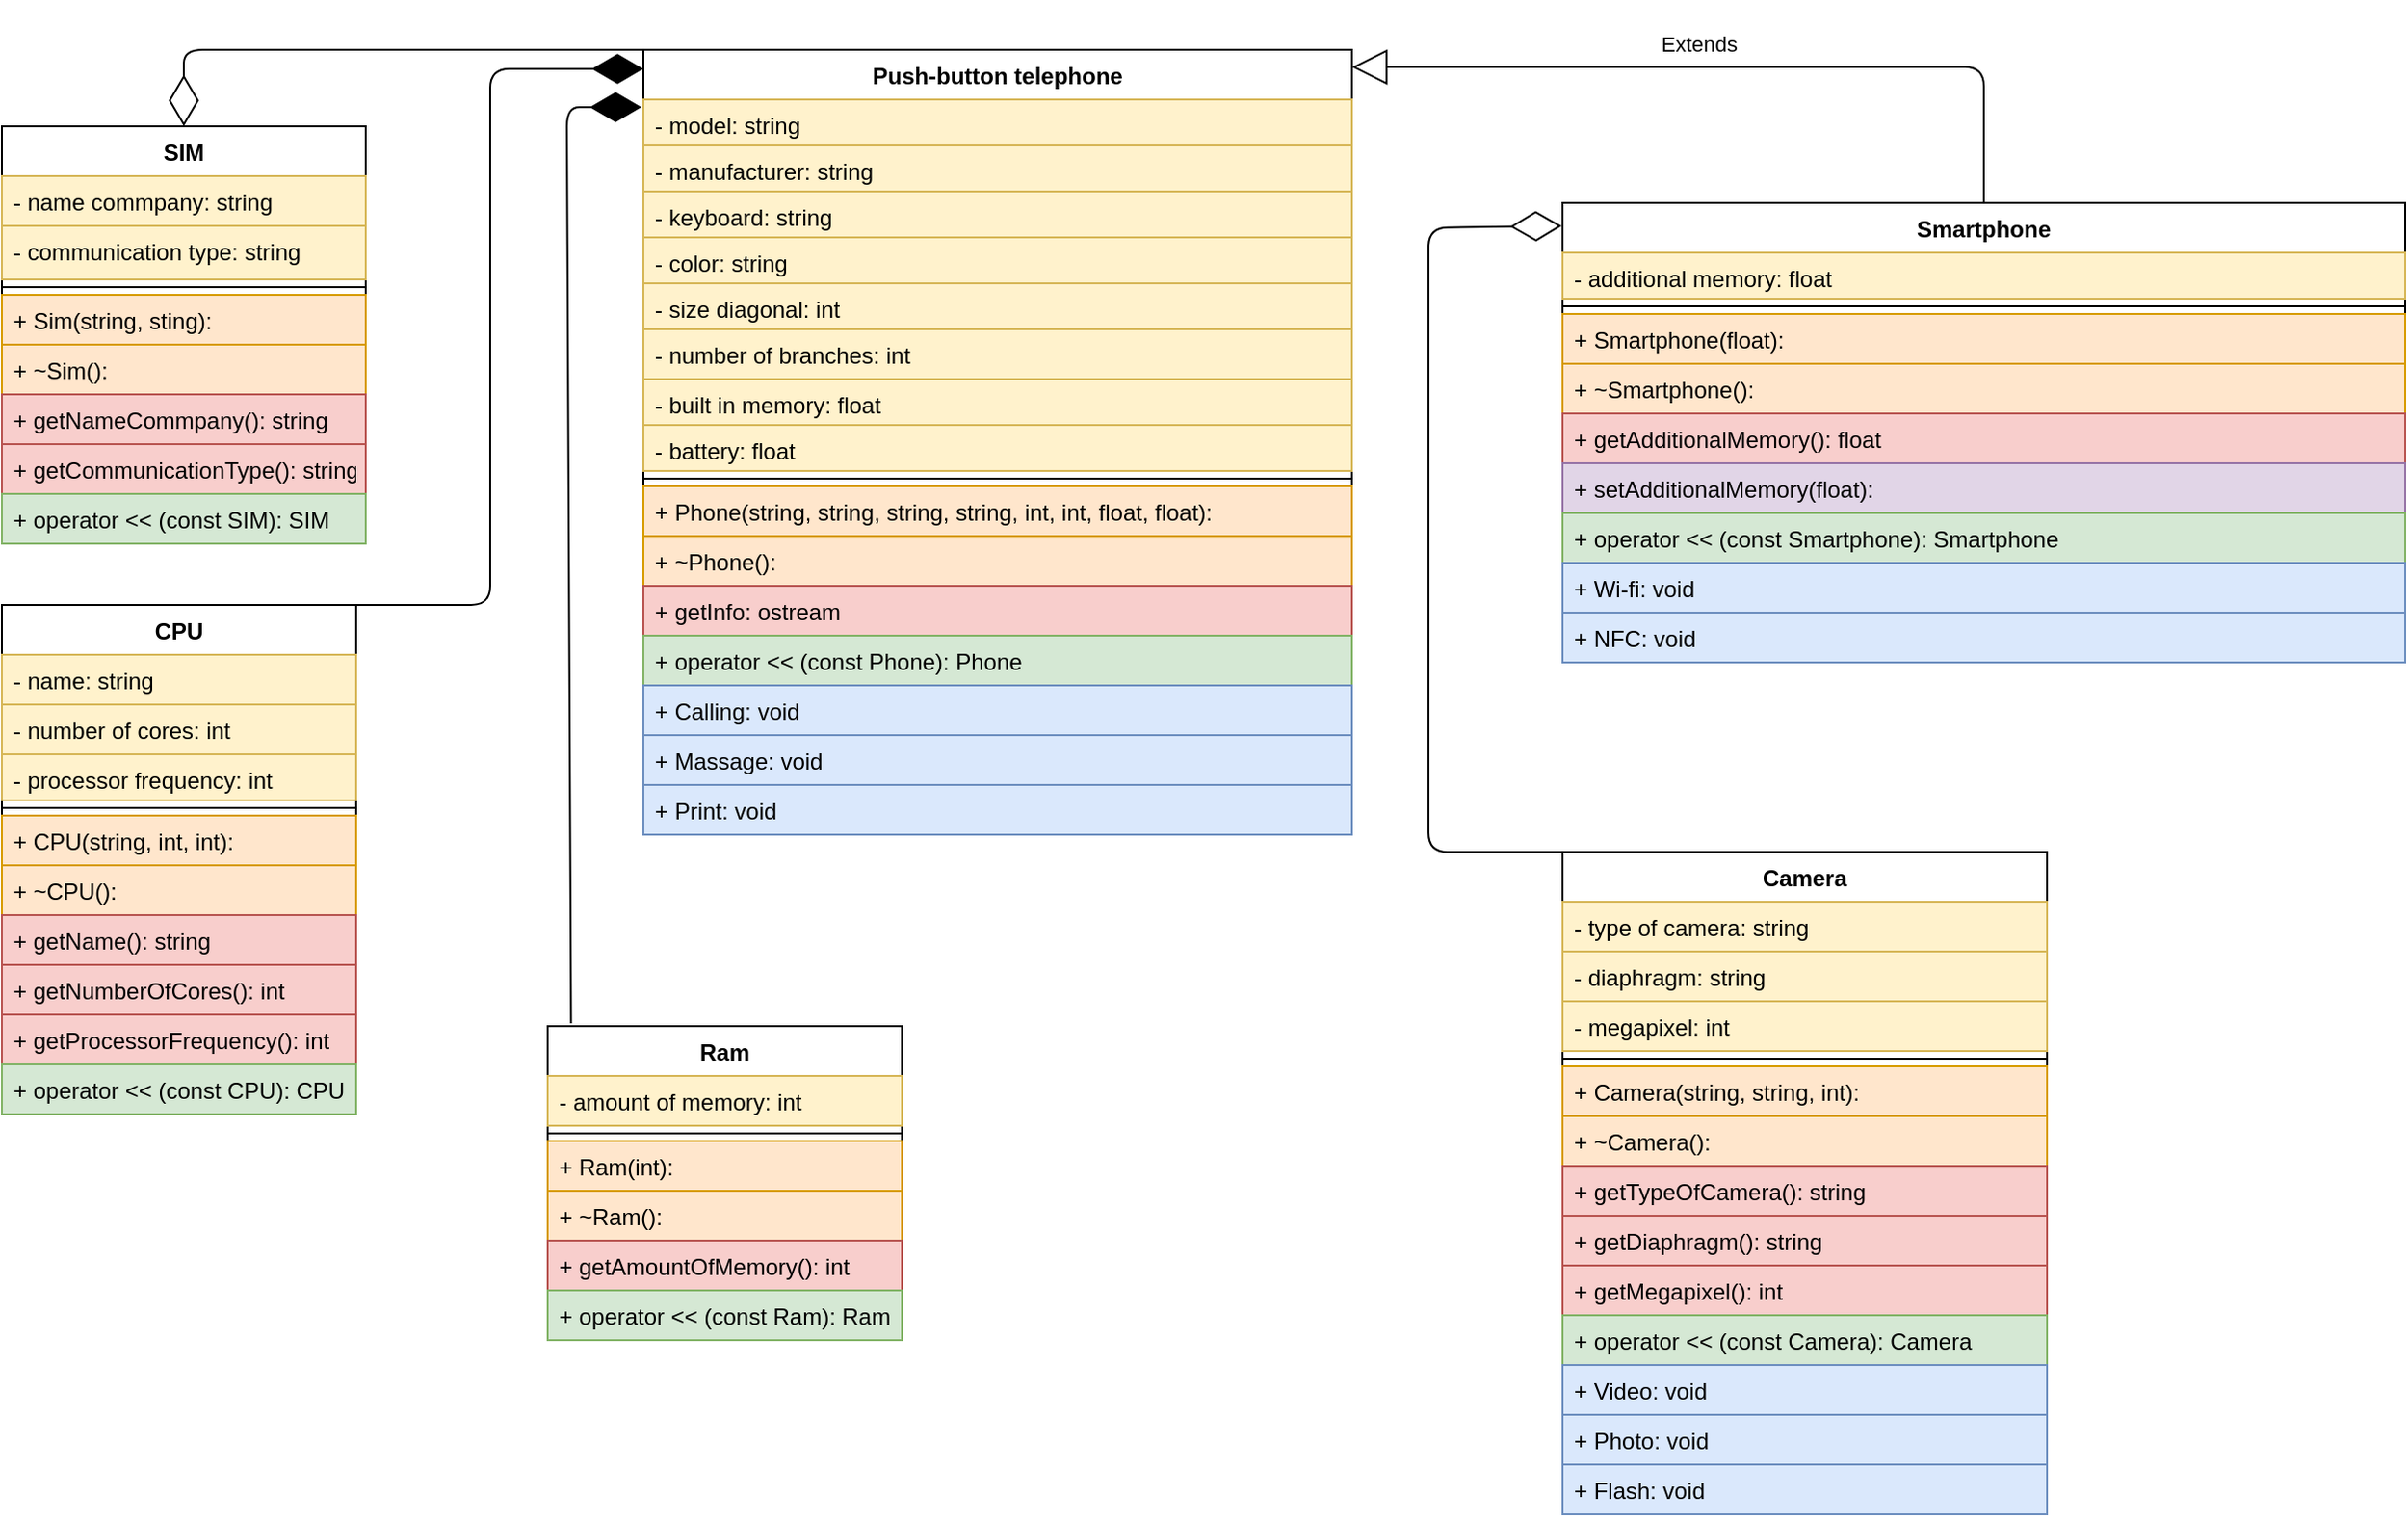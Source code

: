 <mxfile version="15.0.6" type="github">
  <diagram id="F21ok7XsABWBPGmn5AMb" name="Page-1">
    <mxGraphModel dx="1378" dy="805" grid="1" gridSize="10" guides="1" tooltips="1" connect="1" arrows="1" fold="1" page="1" pageScale="1" pageWidth="827" pageHeight="1169" math="0" shadow="0">
      <root>
        <mxCell id="0" />
        <mxCell id="1" parent="0" />
        <mxCell id="DW1zTYUPk1yzJtgpSkxL-1" value="Push-button telephone" style="swimlane;fontStyle=1;align=center;verticalAlign=top;childLayout=stackLayout;horizontal=1;startSize=26;horizontalStack=0;resizeParent=1;resizeParentMax=0;resizeLast=0;collapsible=1;marginBottom=0;" parent="1" vertex="1">
          <mxGeometry x="400" y="80" width="370" height="410" as="geometry" />
        </mxCell>
        <mxCell id="DW1zTYUPk1yzJtgpSkxL-51" value="- model: string" style="text;strokeColor=#d6b656;fillColor=#fff2cc;align=left;verticalAlign=top;spacingLeft=4;spacingRight=4;overflow=hidden;rotatable=0;points=[[0,0.5],[1,0.5]];portConstraint=eastwest;" parent="DW1zTYUPk1yzJtgpSkxL-1" vertex="1">
          <mxGeometry y="26" width="370" height="24" as="geometry" />
        </mxCell>
        <mxCell id="DW1zTYUPk1yzJtgpSkxL-52" value="- manufacturer: string" style="text;strokeColor=#d6b656;fillColor=#fff2cc;align=left;verticalAlign=top;spacingLeft=4;spacingRight=4;overflow=hidden;rotatable=0;points=[[0,0.5],[1,0.5]];portConstraint=eastwest;" parent="DW1zTYUPk1yzJtgpSkxL-1" vertex="1">
          <mxGeometry y="50" width="370" height="24" as="geometry" />
        </mxCell>
        <mxCell id="DW1zTYUPk1yzJtgpSkxL-63" value="- keyboard: string" style="text;strokeColor=#d6b656;fillColor=#fff2cc;align=left;verticalAlign=top;spacingLeft=4;spacingRight=4;overflow=hidden;rotatable=0;points=[[0,0.5],[1,0.5]];portConstraint=eastwest;" parent="DW1zTYUPk1yzJtgpSkxL-1" vertex="1">
          <mxGeometry y="74" width="370" height="24" as="geometry" />
        </mxCell>
        <mxCell id="DW1zTYUPk1yzJtgpSkxL-53" value="- сolor: string" style="text;strokeColor=#d6b656;fillColor=#fff2cc;align=left;verticalAlign=top;spacingLeft=4;spacingRight=4;overflow=hidden;rotatable=0;points=[[0,0.5],[1,0.5]];portConstraint=eastwest;" parent="DW1zTYUPk1yzJtgpSkxL-1" vertex="1">
          <mxGeometry y="98" width="370" height="24" as="geometry" />
        </mxCell>
        <mxCell id="DW1zTYUPk1yzJtgpSkxL-76" value="- size diagonal: int" style="text;strokeColor=#d6b656;fillColor=#fff2cc;align=left;verticalAlign=top;spacingLeft=4;spacingRight=4;overflow=hidden;rotatable=0;points=[[0,0.5],[1,0.5]];portConstraint=eastwest;" parent="DW1zTYUPk1yzJtgpSkxL-1" vertex="1">
          <mxGeometry y="122" width="370" height="24" as="geometry" />
        </mxCell>
        <mxCell id="DW1zTYUPk1yzJtgpSkxL-116" value="- number of branches: int" style="text;strokeColor=#d6b656;fillColor=#fff2cc;align=left;verticalAlign=top;spacingLeft=4;spacingRight=4;overflow=hidden;rotatable=0;points=[[0,0.5],[1,0.5]];portConstraint=eastwest;" parent="DW1zTYUPk1yzJtgpSkxL-1" vertex="1">
          <mxGeometry y="146" width="370" height="26" as="geometry" />
        </mxCell>
        <mxCell id="DW1zTYUPk1yzJtgpSkxL-58" value="- built in memory: float" style="text;strokeColor=#d6b656;fillColor=#fff2cc;align=left;verticalAlign=top;spacingLeft=4;spacingRight=4;overflow=hidden;rotatable=0;points=[[0,0.5],[1,0.5]];portConstraint=eastwest;" parent="DW1zTYUPk1yzJtgpSkxL-1" vertex="1">
          <mxGeometry y="172" width="370" height="24" as="geometry" />
        </mxCell>
        <mxCell id="DW1zTYUPk1yzJtgpSkxL-59" value="- battery: float" style="text;strokeColor=#d6b656;fillColor=#fff2cc;align=left;verticalAlign=top;spacingLeft=4;spacingRight=4;overflow=hidden;rotatable=0;points=[[0,0.5],[1,0.5]];portConstraint=eastwest;" parent="DW1zTYUPk1yzJtgpSkxL-1" vertex="1">
          <mxGeometry y="196" width="370" height="24" as="geometry" />
        </mxCell>
        <mxCell id="DW1zTYUPk1yzJtgpSkxL-3" value="" style="line;strokeWidth=1;fillColor=none;align=left;verticalAlign=middle;spacingTop=-1;spacingLeft=3;spacingRight=3;rotatable=0;labelPosition=right;points=[];portConstraint=eastwest;" parent="DW1zTYUPk1yzJtgpSkxL-1" vertex="1">
          <mxGeometry y="220" width="370" height="8" as="geometry" />
        </mxCell>
        <mxCell id="DW1zTYUPk1yzJtgpSkxL-61" value="+ Phone(string, string, string, string, int, int, float, float):" style="text;strokeColor=#d79b00;fillColor=#ffe6cc;align=left;verticalAlign=top;spacingLeft=4;spacingRight=4;overflow=hidden;rotatable=0;points=[[0,0.5],[1,0.5]];portConstraint=eastwest;" parent="DW1zTYUPk1yzJtgpSkxL-1" vertex="1">
          <mxGeometry y="228" width="370" height="26" as="geometry" />
        </mxCell>
        <mxCell id="DW1zTYUPk1yzJtgpSkxL-62" value="+ ~Phone():" style="text;strokeColor=#d79b00;fillColor=#ffe6cc;align=left;verticalAlign=top;spacingLeft=4;spacingRight=4;overflow=hidden;rotatable=0;points=[[0,0.5],[1,0.5]];portConstraint=eastwest;" parent="DW1zTYUPk1yzJtgpSkxL-1" vertex="1">
          <mxGeometry y="254" width="370" height="26" as="geometry" />
        </mxCell>
        <mxCell id="DW1zTYUPk1yzJtgpSkxL-99" value="+ getInfo: ostream" style="text;strokeColor=#b85450;fillColor=#f8cecc;align=left;verticalAlign=top;spacingLeft=4;spacingRight=4;overflow=hidden;rotatable=0;points=[[0,0.5],[1,0.5]];portConstraint=eastwest;" parent="DW1zTYUPk1yzJtgpSkxL-1" vertex="1">
          <mxGeometry y="280" width="370" height="26" as="geometry" />
        </mxCell>
        <mxCell id="DW1zTYUPk1yzJtgpSkxL-79" value="+ operator &lt;&lt; (const Phone): Phone" style="text;strokeColor=#82b366;fillColor=#d5e8d4;align=left;verticalAlign=top;spacingLeft=4;spacingRight=4;overflow=hidden;rotatable=0;points=[[0,0.5],[1,0.5]];portConstraint=eastwest;" parent="DW1zTYUPk1yzJtgpSkxL-1" vertex="1">
          <mxGeometry y="306" width="370" height="26" as="geometry" />
        </mxCell>
        <mxCell id="DW1zTYUPk1yzJtgpSkxL-80" value="+ Calling: void" style="text;strokeColor=#6c8ebf;fillColor=#dae8fc;align=left;verticalAlign=top;spacingLeft=4;spacingRight=4;overflow=hidden;rotatable=0;points=[[0,0.5],[1,0.5]];portConstraint=eastwest;" parent="DW1zTYUPk1yzJtgpSkxL-1" vertex="1">
          <mxGeometry y="332" width="370" height="26" as="geometry" />
        </mxCell>
        <mxCell id="DW1zTYUPk1yzJtgpSkxL-81" value="+ Massage: void" style="text;strokeColor=#6c8ebf;fillColor=#dae8fc;align=left;verticalAlign=top;spacingLeft=4;spacingRight=4;overflow=hidden;rotatable=0;points=[[0,0.5],[1,0.5]];portConstraint=eastwest;" parent="DW1zTYUPk1yzJtgpSkxL-1" vertex="1">
          <mxGeometry y="358" width="370" height="26" as="geometry" />
        </mxCell>
        <mxCell id="DW1zTYUPk1yzJtgpSkxL-82" value="+ Print: void" style="text;strokeColor=#6c8ebf;fillColor=#dae8fc;align=left;verticalAlign=top;spacingLeft=4;spacingRight=4;overflow=hidden;rotatable=0;points=[[0,0.5],[1,0.5]];portConstraint=eastwest;" parent="DW1zTYUPk1yzJtgpSkxL-1" vertex="1">
          <mxGeometry y="384" width="370" height="26" as="geometry" />
        </mxCell>
        <mxCell id="DW1zTYUPk1yzJtgpSkxL-15" value="Extends" style="endArrow=block;endSize=16;endFill=0;html=1;entryX=1;entryY=0.022;entryDx=0;entryDy=0;entryPerimeter=0;exitX=0.5;exitY=0;exitDx=0;exitDy=0;" parent="1" source="DW1zTYUPk1yzJtgpSkxL-16" target="DW1zTYUPk1yzJtgpSkxL-1" edge="1">
          <mxGeometry x="0.095" y="-12" width="160" relative="1" as="geometry">
            <mxPoint x="860" y="232" as="sourcePoint" />
            <mxPoint x="494" y="199" as="targetPoint" />
            <Array as="points">
              <mxPoint x="1100" y="89" />
            </Array>
            <mxPoint as="offset" />
          </mxGeometry>
        </mxCell>
        <mxCell id="DW1zTYUPk1yzJtgpSkxL-16" value="Smartphone" style="swimlane;fontStyle=1;align=center;verticalAlign=top;childLayout=stackLayout;horizontal=1;startSize=26;horizontalStack=0;resizeParent=1;resizeParentMax=0;resizeLast=0;collapsible=1;marginBottom=0;" parent="1" vertex="1">
          <mxGeometry x="880" y="160" width="440" height="240" as="geometry" />
        </mxCell>
        <mxCell id="DW1zTYUPk1yzJtgpSkxL-28" value="- additional memory: float" style="text;strokeColor=#d6b656;fillColor=#fff2cc;align=left;verticalAlign=top;spacingLeft=4;spacingRight=4;overflow=hidden;rotatable=0;points=[[0,0.5],[1,0.5]];portConstraint=eastwest;" parent="DW1zTYUPk1yzJtgpSkxL-16" vertex="1">
          <mxGeometry y="26" width="440" height="24" as="geometry" />
        </mxCell>
        <mxCell id="DW1zTYUPk1yzJtgpSkxL-30" value="" style="line;strokeWidth=1;fillColor=none;align=left;verticalAlign=middle;spacingTop=-1;spacingLeft=3;spacingRight=3;rotatable=0;labelPosition=right;points=[];portConstraint=eastwest;" parent="DW1zTYUPk1yzJtgpSkxL-16" vertex="1">
          <mxGeometry y="50" width="440" height="8" as="geometry" />
        </mxCell>
        <mxCell id="DW1zTYUPk1yzJtgpSkxL-32" value="+ Smartphone(float):" style="text;strokeColor=#d79b00;fillColor=#ffe6cc;align=left;verticalAlign=top;spacingLeft=4;spacingRight=4;overflow=hidden;rotatable=0;points=[[0,0.5],[1,0.5]];portConstraint=eastwest;" parent="DW1zTYUPk1yzJtgpSkxL-16" vertex="1">
          <mxGeometry y="58" width="440" height="26" as="geometry" />
        </mxCell>
        <mxCell id="DW1zTYUPk1yzJtgpSkxL-33" value="+ ~Smartphone():" style="text;strokeColor=#d79b00;fillColor=#ffe6cc;align=left;verticalAlign=top;spacingLeft=4;spacingRight=4;overflow=hidden;rotatable=0;points=[[0,0.5],[1,0.5]];portConstraint=eastwest;" parent="DW1zTYUPk1yzJtgpSkxL-16" vertex="1">
          <mxGeometry y="84" width="440" height="26" as="geometry" />
        </mxCell>
        <mxCell id="DW1zTYUPk1yzJtgpSkxL-41" value="+ getAdditionalMemory(): float" style="text;strokeColor=#b85450;fillColor=#f8cecc;align=left;verticalAlign=top;spacingLeft=4;spacingRight=4;overflow=hidden;rotatable=0;points=[[0,0.5],[1,0.5]];portConstraint=eastwest;" parent="DW1zTYUPk1yzJtgpSkxL-16" vertex="1">
          <mxGeometry y="110" width="440" height="26" as="geometry" />
        </mxCell>
        <mxCell id="DW1zTYUPk1yzJtgpSkxL-44" value="+ setAdditionalMemory(float): " style="text;strokeColor=#9673a6;fillColor=#e1d5e7;align=left;verticalAlign=top;spacingLeft=4;spacingRight=4;overflow=hidden;rotatable=0;points=[[0,0.5],[1,0.5]];portConstraint=eastwest;" parent="DW1zTYUPk1yzJtgpSkxL-16" vertex="1">
          <mxGeometry y="136" width="440" height="26" as="geometry" />
        </mxCell>
        <mxCell id="DW1zTYUPk1yzJtgpSkxL-45" value="+ operator &lt;&lt; (const Smartphone): Smartphone" style="text;strokeColor=#82b366;fillColor=#d5e8d4;align=left;verticalAlign=top;spacingLeft=4;spacingRight=4;overflow=hidden;rotatable=0;points=[[0,0.5],[1,0.5]];portConstraint=eastwest;" parent="DW1zTYUPk1yzJtgpSkxL-16" vertex="1">
          <mxGeometry y="162" width="440" height="26" as="geometry" />
        </mxCell>
        <mxCell id="KJhXsETaPEP8P74-jkec-22" value="+ Wi-fi: void" style="text;strokeColor=#6c8ebf;fillColor=#dae8fc;align=left;verticalAlign=top;spacingLeft=4;spacingRight=4;overflow=hidden;rotatable=0;points=[[0,0.5],[1,0.5]];portConstraint=eastwest;" vertex="1" parent="DW1zTYUPk1yzJtgpSkxL-16">
          <mxGeometry y="188" width="440" height="26" as="geometry" />
        </mxCell>
        <mxCell id="DW1zTYUPk1yzJtgpSkxL-50" value="+ NFC: void" style="text;strokeColor=#6c8ebf;fillColor=#dae8fc;align=left;verticalAlign=top;spacingLeft=4;spacingRight=4;overflow=hidden;rotatable=0;points=[[0,0.5],[1,0.5]];portConstraint=eastwest;" parent="DW1zTYUPk1yzJtgpSkxL-16" vertex="1">
          <mxGeometry y="214" width="440" height="26" as="geometry" />
        </mxCell>
        <mxCell id="DW1zTYUPk1yzJtgpSkxL-87" value="SIM" style="swimlane;fontStyle=1;align=center;verticalAlign=top;childLayout=stackLayout;horizontal=1;startSize=26;horizontalStack=0;resizeParent=1;resizeParentMax=0;resizeLast=0;collapsible=1;marginBottom=0;" parent="1" vertex="1">
          <mxGeometry x="65" y="120" width="190" height="218" as="geometry" />
        </mxCell>
        <mxCell id="DW1zTYUPk1yzJtgpSkxL-110" value="- name commpany: string" style="text;strokeColor=#d6b656;fillColor=#fff2cc;align=left;verticalAlign=top;spacingLeft=4;spacingRight=4;overflow=hidden;rotatable=0;points=[[0,0.5],[1,0.5]];portConstraint=eastwest;" parent="DW1zTYUPk1yzJtgpSkxL-87" vertex="1">
          <mxGeometry y="26" width="190" height="26" as="geometry" />
        </mxCell>
        <mxCell id="DW1zTYUPk1yzJtgpSkxL-91" value="- communication type: string" style="text;strokeColor=#d6b656;fillColor=#fff2cc;align=left;verticalAlign=top;spacingLeft=4;spacingRight=4;overflow=hidden;rotatable=0;points=[[0,0.5],[1,0.5]];portConstraint=eastwest;" parent="DW1zTYUPk1yzJtgpSkxL-87" vertex="1">
          <mxGeometry y="52" width="190" height="28" as="geometry" />
        </mxCell>
        <mxCell id="DW1zTYUPk1yzJtgpSkxL-89" value="" style="line;strokeWidth=1;fillColor=none;align=left;verticalAlign=middle;spacingTop=-1;spacingLeft=3;spacingRight=3;rotatable=0;labelPosition=right;points=[];portConstraint=eastwest;" parent="DW1zTYUPk1yzJtgpSkxL-87" vertex="1">
          <mxGeometry y="80" width="190" height="8" as="geometry" />
        </mxCell>
        <mxCell id="DW1zTYUPk1yzJtgpSkxL-97" value="+ Sim(string, sting):" style="text;strokeColor=#d79b00;fillColor=#ffe6cc;align=left;verticalAlign=top;spacingLeft=4;spacingRight=4;overflow=hidden;rotatable=0;points=[[0,0.5],[1,0.5]];portConstraint=eastwest;" parent="DW1zTYUPk1yzJtgpSkxL-87" vertex="1">
          <mxGeometry y="88" width="190" height="26" as="geometry" />
        </mxCell>
        <mxCell id="DW1zTYUPk1yzJtgpSkxL-98" value="+ ~Sim():" style="text;strokeColor=#d79b00;fillColor=#ffe6cc;align=left;verticalAlign=top;spacingLeft=4;spacingRight=4;overflow=hidden;rotatable=0;points=[[0,0.5],[1,0.5]];portConstraint=eastwest;" parent="DW1zTYUPk1yzJtgpSkxL-87" vertex="1">
          <mxGeometry y="114" width="190" height="26" as="geometry" />
        </mxCell>
        <mxCell id="DW1zTYUPk1yzJtgpSkxL-105" value="+ getNameCommpany(): string" style="text;strokeColor=#b85450;fillColor=#f8cecc;align=left;verticalAlign=top;spacingLeft=4;spacingRight=4;overflow=hidden;rotatable=0;points=[[0,0.5],[1,0.5]];portConstraint=eastwest;" parent="DW1zTYUPk1yzJtgpSkxL-87" vertex="1">
          <mxGeometry y="140" width="190" height="26" as="geometry" />
        </mxCell>
        <mxCell id="KJhXsETaPEP8P74-jkec-7" value="+ getCommunicationType(): string" style="text;strokeColor=#b85450;fillColor=#f8cecc;align=left;verticalAlign=top;spacingLeft=4;spacingRight=4;overflow=hidden;rotatable=0;points=[[0,0.5],[1,0.5]];portConstraint=eastwest;" vertex="1" parent="DW1zTYUPk1yzJtgpSkxL-87">
          <mxGeometry y="166" width="190" height="26" as="geometry" />
        </mxCell>
        <mxCell id="DW1zTYUPk1yzJtgpSkxL-95" value="+ operator &lt;&lt; (const SIM): SIM" style="text;strokeColor=#82b366;fillColor=#d5e8d4;align=left;verticalAlign=top;spacingLeft=4;spacingRight=4;overflow=hidden;rotatable=0;points=[[0,0.5],[1,0.5]];portConstraint=eastwest;" parent="DW1zTYUPk1yzJtgpSkxL-87" vertex="1">
          <mxGeometry y="192" width="190" height="26" as="geometry" />
        </mxCell>
        <mxCell id="DW1zTYUPk1yzJtgpSkxL-109" value="" style="endArrow=diamondThin;endFill=0;endSize=24;html=1;exitX=0;exitY=0;exitDx=0;exitDy=0;entryX=0.5;entryY=0;entryDx=0;entryDy=0;" parent="1" source="DW1zTYUPk1yzJtgpSkxL-1" target="DW1zTYUPk1yzJtgpSkxL-87" edge="1">
          <mxGeometry width="160" relative="1" as="geometry">
            <mxPoint x="470" y="90" as="sourcePoint" />
            <mxPoint x="320" y="170" as="targetPoint" />
            <Array as="points">
              <mxPoint x="320" y="80" />
              <mxPoint x="230" y="80" />
              <mxPoint x="160" y="80" />
            </Array>
          </mxGeometry>
        </mxCell>
        <mxCell id="DW1zTYUPk1yzJtgpSkxL-111" value="CPU" style="swimlane;fontStyle=1;align=center;verticalAlign=top;childLayout=stackLayout;horizontal=1;startSize=26;horizontalStack=0;resizeParent=1;resizeParentMax=0;resizeLast=0;collapsible=1;marginBottom=0;" parent="1" vertex="1">
          <mxGeometry x="65" y="370" width="185" height="266" as="geometry" />
        </mxCell>
        <mxCell id="DW1zTYUPk1yzJtgpSkxL-112" value="- name: string" style="text;strokeColor=#d6b656;fillColor=#fff2cc;align=left;verticalAlign=top;spacingLeft=4;spacingRight=4;overflow=hidden;rotatable=0;points=[[0,0.5],[1,0.5]];portConstraint=eastwest;" parent="DW1zTYUPk1yzJtgpSkxL-111" vertex="1">
          <mxGeometry y="26" width="185" height="26" as="geometry" />
        </mxCell>
        <mxCell id="DW1zTYUPk1yzJtgpSkxL-115" value="- number of cores: int" style="text;strokeColor=#d6b656;fillColor=#fff2cc;align=left;verticalAlign=top;spacingLeft=4;spacingRight=4;overflow=hidden;rotatable=0;points=[[0,0.5],[1,0.5]];portConstraint=eastwest;" parent="DW1zTYUPk1yzJtgpSkxL-111" vertex="1">
          <mxGeometry y="52" width="185" height="26" as="geometry" />
        </mxCell>
        <mxCell id="DW1zTYUPk1yzJtgpSkxL-117" value="- processor frequency: int" style="text;strokeColor=#d6b656;fillColor=#fff2cc;align=left;verticalAlign=top;spacingLeft=4;spacingRight=4;overflow=hidden;rotatable=0;points=[[0,0.5],[1,0.5]];portConstraint=eastwest;" parent="DW1zTYUPk1yzJtgpSkxL-111" vertex="1">
          <mxGeometry y="78" width="185" height="24" as="geometry" />
        </mxCell>
        <mxCell id="DW1zTYUPk1yzJtgpSkxL-113" value="" style="line;strokeWidth=1;fillColor=none;align=left;verticalAlign=middle;spacingTop=-1;spacingLeft=3;spacingRight=3;rotatable=0;labelPosition=right;points=[];portConstraint=eastwest;" parent="DW1zTYUPk1yzJtgpSkxL-111" vertex="1">
          <mxGeometry y="102" width="185" height="8" as="geometry" />
        </mxCell>
        <mxCell id="KJhXsETaPEP8P74-jkec-3" value="+ CPU(string, int, int):" style="text;strokeColor=#d79b00;fillColor=#ffe6cc;align=left;verticalAlign=top;spacingLeft=4;spacingRight=4;overflow=hidden;rotatable=0;points=[[0,0.5],[1,0.5]];portConstraint=eastwest;" vertex="1" parent="DW1zTYUPk1yzJtgpSkxL-111">
          <mxGeometry y="110" width="185" height="26" as="geometry" />
        </mxCell>
        <mxCell id="KJhXsETaPEP8P74-jkec-2" value="+ ~CPU():" style="text;strokeColor=#d79b00;fillColor=#ffe6cc;align=left;verticalAlign=top;spacingLeft=4;spacingRight=4;overflow=hidden;rotatable=0;points=[[0,0.5],[1,0.5]];portConstraint=eastwest;" vertex="1" parent="DW1zTYUPk1yzJtgpSkxL-111">
          <mxGeometry y="136" width="185" height="26" as="geometry" />
        </mxCell>
        <mxCell id="KJhXsETaPEP8P74-jkec-5" value="+ getName(): string" style="text;strokeColor=#b85450;fillColor=#f8cecc;align=left;verticalAlign=top;spacingLeft=4;spacingRight=4;overflow=hidden;rotatable=0;points=[[0,0.5],[1,0.5]];portConstraint=eastwest;" vertex="1" parent="DW1zTYUPk1yzJtgpSkxL-111">
          <mxGeometry y="162" width="185" height="26" as="geometry" />
        </mxCell>
        <mxCell id="KJhXsETaPEP8P74-jkec-8" value="+ getNumberOfCores(): int" style="text;strokeColor=#b85450;fillColor=#f8cecc;align=left;verticalAlign=top;spacingLeft=4;spacingRight=4;overflow=hidden;rotatable=0;points=[[0,0.5],[1,0.5]];portConstraint=eastwest;" vertex="1" parent="DW1zTYUPk1yzJtgpSkxL-111">
          <mxGeometry y="188" width="185" height="26" as="geometry" />
        </mxCell>
        <mxCell id="KJhXsETaPEP8P74-jkec-9" value="+ getProcessorFrequency(): int" style="text;strokeColor=#b85450;fillColor=#f8cecc;align=left;verticalAlign=top;spacingLeft=4;spacingRight=4;overflow=hidden;rotatable=0;points=[[0,0.5],[1,0.5]];portConstraint=eastwest;" vertex="1" parent="DW1zTYUPk1yzJtgpSkxL-111">
          <mxGeometry y="214" width="185" height="26" as="geometry" />
        </mxCell>
        <mxCell id="KJhXsETaPEP8P74-jkec-6" value="+ operator &lt;&lt; (const CPU): CPU" style="text;strokeColor=#82b366;fillColor=#d5e8d4;align=left;verticalAlign=top;spacingLeft=4;spacingRight=4;overflow=hidden;rotatable=0;points=[[0,0.5],[1,0.5]];portConstraint=eastwest;" vertex="1" parent="DW1zTYUPk1yzJtgpSkxL-111">
          <mxGeometry y="240" width="185" height="26" as="geometry" />
        </mxCell>
        <mxCell id="KJhXsETaPEP8P74-jkec-1" value="" style="endArrow=diamondThin;endFill=1;endSize=24;html=1;exitX=1;exitY=0;exitDx=0;exitDy=0;" edge="1" parent="1" source="DW1zTYUPk1yzJtgpSkxL-111">
          <mxGeometry width="160" relative="1" as="geometry">
            <mxPoint x="370" y="100" as="sourcePoint" />
            <mxPoint x="400" y="90" as="targetPoint" />
            <Array as="points">
              <mxPoint x="320" y="370" />
              <mxPoint x="320" y="90" />
            </Array>
          </mxGeometry>
        </mxCell>
        <mxCell id="KJhXsETaPEP8P74-jkec-10" value="Ram" style="swimlane;fontStyle=1;align=center;verticalAlign=top;childLayout=stackLayout;horizontal=1;startSize=26;horizontalStack=0;resizeParent=1;resizeParentMax=0;resizeLast=0;collapsible=1;marginBottom=0;" vertex="1" parent="1">
          <mxGeometry x="350" y="590" width="185" height="164" as="geometry" />
        </mxCell>
        <mxCell id="KJhXsETaPEP8P74-jkec-12" value="- amount of memory: int" style="text;strokeColor=#d6b656;fillColor=#fff2cc;align=left;verticalAlign=top;spacingLeft=4;spacingRight=4;overflow=hidden;rotatable=0;points=[[0,0.5],[1,0.5]];portConstraint=eastwest;" vertex="1" parent="KJhXsETaPEP8P74-jkec-10">
          <mxGeometry y="26" width="185" height="26" as="geometry" />
        </mxCell>
        <mxCell id="KJhXsETaPEP8P74-jkec-14" value="" style="line;strokeWidth=1;fillColor=none;align=left;verticalAlign=middle;spacingTop=-1;spacingLeft=3;spacingRight=3;rotatable=0;labelPosition=right;points=[];portConstraint=eastwest;" vertex="1" parent="KJhXsETaPEP8P74-jkec-10">
          <mxGeometry y="52" width="185" height="8" as="geometry" />
        </mxCell>
        <mxCell id="KJhXsETaPEP8P74-jkec-15" value="+ Ram(int):" style="text;strokeColor=#d79b00;fillColor=#ffe6cc;align=left;verticalAlign=top;spacingLeft=4;spacingRight=4;overflow=hidden;rotatable=0;points=[[0,0.5],[1,0.5]];portConstraint=eastwest;" vertex="1" parent="KJhXsETaPEP8P74-jkec-10">
          <mxGeometry y="60" width="185" height="26" as="geometry" />
        </mxCell>
        <mxCell id="KJhXsETaPEP8P74-jkec-16" value="+ ~Ram():" style="text;strokeColor=#d79b00;fillColor=#ffe6cc;align=left;verticalAlign=top;spacingLeft=4;spacingRight=4;overflow=hidden;rotatable=0;points=[[0,0.5],[1,0.5]];portConstraint=eastwest;" vertex="1" parent="KJhXsETaPEP8P74-jkec-10">
          <mxGeometry y="86" width="185" height="26" as="geometry" />
        </mxCell>
        <mxCell id="KJhXsETaPEP8P74-jkec-18" value="+ getAmountOfMemory(): int" style="text;strokeColor=#b85450;fillColor=#f8cecc;align=left;verticalAlign=top;spacingLeft=4;spacingRight=4;overflow=hidden;rotatable=0;points=[[0,0.5],[1,0.5]];portConstraint=eastwest;" vertex="1" parent="KJhXsETaPEP8P74-jkec-10">
          <mxGeometry y="112" width="185" height="26" as="geometry" />
        </mxCell>
        <mxCell id="KJhXsETaPEP8P74-jkec-20" value="+ operator &lt;&lt; (const Ram): Ram" style="text;strokeColor=#82b366;fillColor=#d5e8d4;align=left;verticalAlign=top;spacingLeft=4;spacingRight=4;overflow=hidden;rotatable=0;points=[[0,0.5],[1,0.5]];portConstraint=eastwest;" vertex="1" parent="KJhXsETaPEP8P74-jkec-10">
          <mxGeometry y="138" width="185" height="26" as="geometry" />
        </mxCell>
        <mxCell id="KJhXsETaPEP8P74-jkec-21" value="" style="endArrow=diamondThin;endFill=1;endSize=24;html=1;exitX=0.066;exitY=-0.009;exitDx=0;exitDy=0;exitPerimeter=0;" edge="1" parent="1" source="KJhXsETaPEP8P74-jkec-10">
          <mxGeometry width="160" relative="1" as="geometry">
            <mxPoint x="360" y="580" as="sourcePoint" />
            <mxPoint x="399" y="110" as="targetPoint" />
            <Array as="points">
              <mxPoint x="360" y="110" />
            </Array>
          </mxGeometry>
        </mxCell>
        <mxCell id="KJhXsETaPEP8P74-jkec-23" value="Camera" style="swimlane;fontStyle=1;align=center;verticalAlign=top;childLayout=stackLayout;horizontal=1;startSize=26;horizontalStack=0;resizeParent=1;resizeParentMax=0;resizeLast=0;collapsible=1;marginBottom=0;" vertex="1" parent="1">
          <mxGeometry x="880" y="499" width="253" height="346" as="geometry" />
        </mxCell>
        <mxCell id="KJhXsETaPEP8P74-jkec-24" value="- type of camera: string" style="text;strokeColor=#d6b656;fillColor=#fff2cc;align=left;verticalAlign=top;spacingLeft=4;spacingRight=4;overflow=hidden;rotatable=0;points=[[0,0.5],[1,0.5]];portConstraint=eastwest;" vertex="1" parent="KJhXsETaPEP8P74-jkec-23">
          <mxGeometry y="26" width="253" height="26" as="geometry" />
        </mxCell>
        <mxCell id="KJhXsETaPEP8P74-jkec-31" value="- diaphragm: string" style="text;strokeColor=#d6b656;fillColor=#fff2cc;align=left;verticalAlign=top;spacingLeft=4;spacingRight=4;overflow=hidden;rotatable=0;points=[[0,0.5],[1,0.5]];portConstraint=eastwest;" vertex="1" parent="KJhXsETaPEP8P74-jkec-23">
          <mxGeometry y="52" width="253" height="26" as="geometry" />
        </mxCell>
        <mxCell id="KJhXsETaPEP8P74-jkec-30" value="- megapixel: int" style="text;strokeColor=#d6b656;fillColor=#fff2cc;align=left;verticalAlign=top;spacingLeft=4;spacingRight=4;overflow=hidden;rotatable=0;points=[[0,0.5],[1,0.5]];portConstraint=eastwest;" vertex="1" parent="KJhXsETaPEP8P74-jkec-23">
          <mxGeometry y="78" width="253" height="26" as="geometry" />
        </mxCell>
        <mxCell id="KJhXsETaPEP8P74-jkec-25" value="" style="line;strokeWidth=1;fillColor=none;align=left;verticalAlign=middle;spacingTop=-1;spacingLeft=3;spacingRight=3;rotatable=0;labelPosition=right;points=[];portConstraint=eastwest;" vertex="1" parent="KJhXsETaPEP8P74-jkec-23">
          <mxGeometry y="104" width="253" height="8" as="geometry" />
        </mxCell>
        <mxCell id="KJhXsETaPEP8P74-jkec-26" value="+ Camera(string, string, int):" style="text;strokeColor=#d79b00;fillColor=#ffe6cc;align=left;verticalAlign=top;spacingLeft=4;spacingRight=4;overflow=hidden;rotatable=0;points=[[0,0.5],[1,0.5]];portConstraint=eastwest;" vertex="1" parent="KJhXsETaPEP8P74-jkec-23">
          <mxGeometry y="112" width="253" height="26" as="geometry" />
        </mxCell>
        <mxCell id="KJhXsETaPEP8P74-jkec-27" value="+ ~Camera():" style="text;strokeColor=#d79b00;fillColor=#ffe6cc;align=left;verticalAlign=top;spacingLeft=4;spacingRight=4;overflow=hidden;rotatable=0;points=[[0,0.5],[1,0.5]];portConstraint=eastwest;" vertex="1" parent="KJhXsETaPEP8P74-jkec-23">
          <mxGeometry y="138" width="253" height="26" as="geometry" />
        </mxCell>
        <mxCell id="KJhXsETaPEP8P74-jkec-28" value="+ getTypeOfCamera(): string" style="text;strokeColor=#b85450;fillColor=#f8cecc;align=left;verticalAlign=top;spacingLeft=4;spacingRight=4;overflow=hidden;rotatable=0;points=[[0,0.5],[1,0.5]];portConstraint=eastwest;" vertex="1" parent="KJhXsETaPEP8P74-jkec-23">
          <mxGeometry y="164" width="253" height="26" as="geometry" />
        </mxCell>
        <mxCell id="KJhXsETaPEP8P74-jkec-32" value="+ getDiaphragm(): string" style="text;strokeColor=#b85450;fillColor=#f8cecc;align=left;verticalAlign=top;spacingLeft=4;spacingRight=4;overflow=hidden;rotatable=0;points=[[0,0.5],[1,0.5]];portConstraint=eastwest;" vertex="1" parent="KJhXsETaPEP8P74-jkec-23">
          <mxGeometry y="190" width="253" height="26" as="geometry" />
        </mxCell>
        <mxCell id="KJhXsETaPEP8P74-jkec-33" value="+ getMegapixel(): int" style="text;strokeColor=#b85450;fillColor=#f8cecc;align=left;verticalAlign=top;spacingLeft=4;spacingRight=4;overflow=hidden;rotatable=0;points=[[0,0.5],[1,0.5]];portConstraint=eastwest;" vertex="1" parent="KJhXsETaPEP8P74-jkec-23">
          <mxGeometry y="216" width="253" height="26" as="geometry" />
        </mxCell>
        <mxCell id="KJhXsETaPEP8P74-jkec-29" value="+ operator &lt;&lt; (const Camera): Camera" style="text;strokeColor=#82b366;fillColor=#d5e8d4;align=left;verticalAlign=top;spacingLeft=4;spacingRight=4;overflow=hidden;rotatable=0;points=[[0,0.5],[1,0.5]];portConstraint=eastwest;" vertex="1" parent="KJhXsETaPEP8P74-jkec-23">
          <mxGeometry y="242" width="253" height="26" as="geometry" />
        </mxCell>
        <mxCell id="DW1zTYUPk1yzJtgpSkxL-48" value="+ Video: void" style="text;strokeColor=#6c8ebf;fillColor=#dae8fc;align=left;verticalAlign=top;spacingLeft=4;spacingRight=4;overflow=hidden;rotatable=0;points=[[0,0.5],[1,0.5]];portConstraint=eastwest;" parent="KJhXsETaPEP8P74-jkec-23" vertex="1">
          <mxGeometry y="268" width="253" height="26" as="geometry" />
        </mxCell>
        <mxCell id="DW1zTYUPk1yzJtgpSkxL-49" value="+ Photo: void" style="text;strokeColor=#6c8ebf;fillColor=#dae8fc;align=left;verticalAlign=top;spacingLeft=4;spacingRight=4;overflow=hidden;rotatable=0;points=[[0,0.5],[1,0.5]];portConstraint=eastwest;" parent="KJhXsETaPEP8P74-jkec-23" vertex="1">
          <mxGeometry y="294" width="253" height="26" as="geometry" />
        </mxCell>
        <mxCell id="KJhXsETaPEP8P74-jkec-34" value="+ Flash: void" style="text;strokeColor=#6c8ebf;fillColor=#dae8fc;align=left;verticalAlign=top;spacingLeft=4;spacingRight=4;overflow=hidden;rotatable=0;points=[[0,0.5],[1,0.5]];portConstraint=eastwest;" vertex="1" parent="KJhXsETaPEP8P74-jkec-23">
          <mxGeometry y="320" width="253" height="26" as="geometry" />
        </mxCell>
        <mxCell id="KJhXsETaPEP8P74-jkec-35" value="" style="endArrow=diamondThin;endFill=0;endSize=24;html=1;exitX=0;exitY=0;exitDx=0;exitDy=0;entryX=-0.001;entryY=0.05;entryDx=0;entryDy=0;entryPerimeter=0;" edge="1" parent="1" source="KJhXsETaPEP8P74-jkec-23" target="DW1zTYUPk1yzJtgpSkxL-16">
          <mxGeometry width="160" relative="1" as="geometry">
            <mxPoint x="900" y="490" as="sourcePoint" />
            <mxPoint x="970" y="173" as="targetPoint" />
            <Array as="points">
              <mxPoint x="810" y="499" />
              <mxPoint x="810" y="340" />
              <mxPoint x="810" y="173" />
            </Array>
          </mxGeometry>
        </mxCell>
      </root>
    </mxGraphModel>
  </diagram>
</mxfile>
